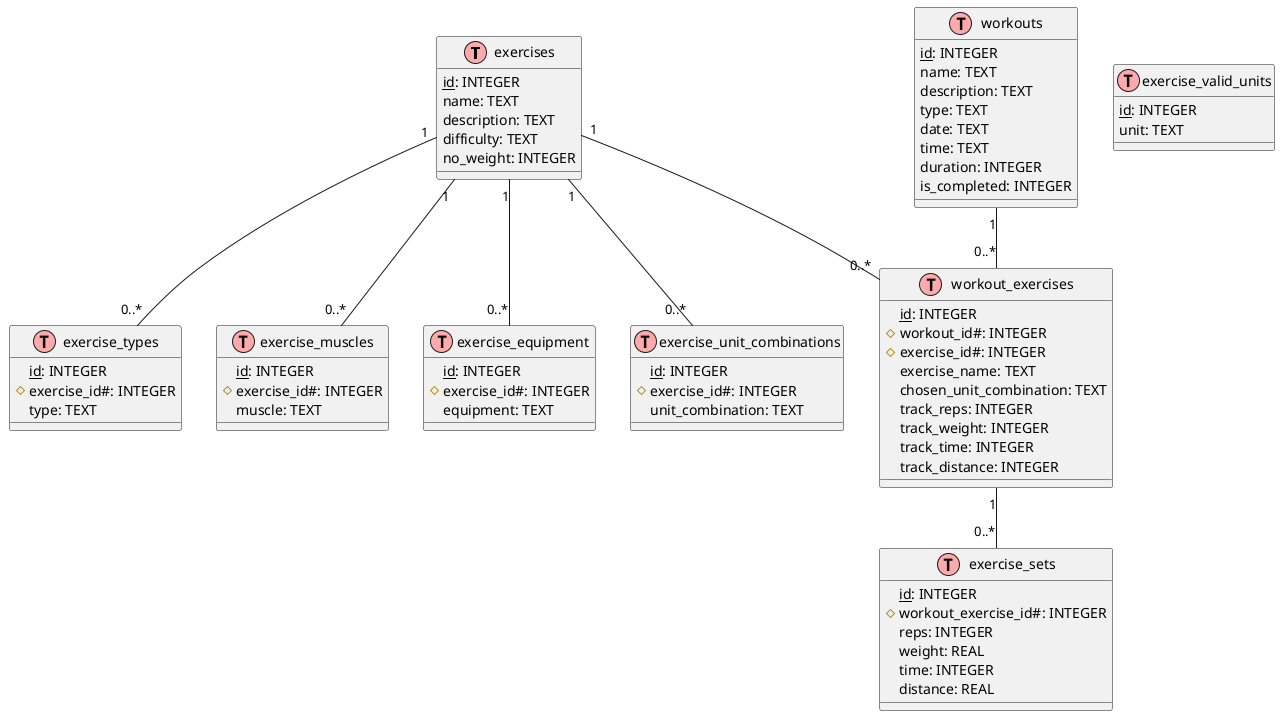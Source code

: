 @startuml Database Schema

!define table(x) class x << (T,#FFAAAA) >>
!define primary_key(x) <u>x</u>
!define foreign_key(x) #x#

' Main tables
table(exercises) {
    primary_key(id): INTEGER
    name: TEXT
    description: TEXT
    difficulty: TEXT
    no_weight: INTEGER
}

table(workouts) {
    primary_key(id): INTEGER
    name: TEXT
    description: TEXT
    type: TEXT
    date: TEXT
    time: TEXT
    duration: INTEGER
    is_completed: INTEGER
}

' Exercise related tables
table(exercise_types) {
    primary_key(id): INTEGER
    foreign_key(exercise_id): INTEGER
    type: TEXT
}

table(exercise_muscles) {
    primary_key(id): INTEGER
    foreign_key(exercise_id): INTEGER
    muscle: TEXT
}

table(exercise_equipment) {
    primary_key(id): INTEGER
    foreign_key(exercise_id): INTEGER
    equipment: TEXT
}

table(exercise_valid_units) {
    primary_key(id): INTEGER
    unit: TEXT
}

table(exercise_unit_combinations) {
    primary_key(id): INTEGER
    foreign_key(exercise_id): INTEGER
    unit_combination: TEXT
}

' Workout related tables
table(workout_exercises) {
    primary_key(id): INTEGER
    foreign_key(workout_id): INTEGER
    foreign_key(exercise_id): INTEGER
    exercise_name: TEXT
    chosen_unit_combination: TEXT
    track_reps: INTEGER
    track_weight: INTEGER
    track_time: INTEGER
    track_distance: INTEGER
}

table(exercise_sets) {
    primary_key(id): INTEGER
    foreign_key(workout_exercise_id): INTEGER
    reps: INTEGER
    weight: REAL
    time: INTEGER
    distance: REAL
}

' Relationships
exercises "1" -- "0..*" exercise_types
exercises "1" -- "0..*" exercise_muscles
exercises "1" -- "0..*" exercise_equipment
exercises "1" -- "0..*" exercise_unit_combinations

workouts "1" -- "0..*" workout_exercises
exercises "1" -- "0..*" workout_exercises

workout_exercises "1" -- "0..*" exercise_sets

@enduml 